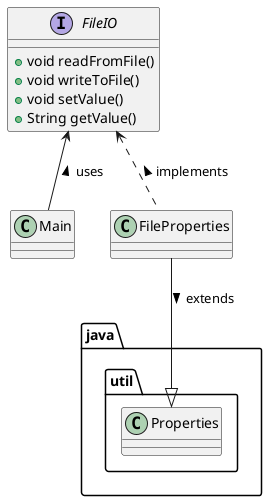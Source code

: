 @startuml

class Main
interface FileIO {
  + void readFromFile()
  + void writeToFile()
  + void setValue()
  + String getValue()
}

FileIO <-- Main : uses <

class FileProperties

FileIO <.. FileProperties : implements <

class java.util.Properties

FileProperties --|> java.util.Properties : extends >

@enduml
